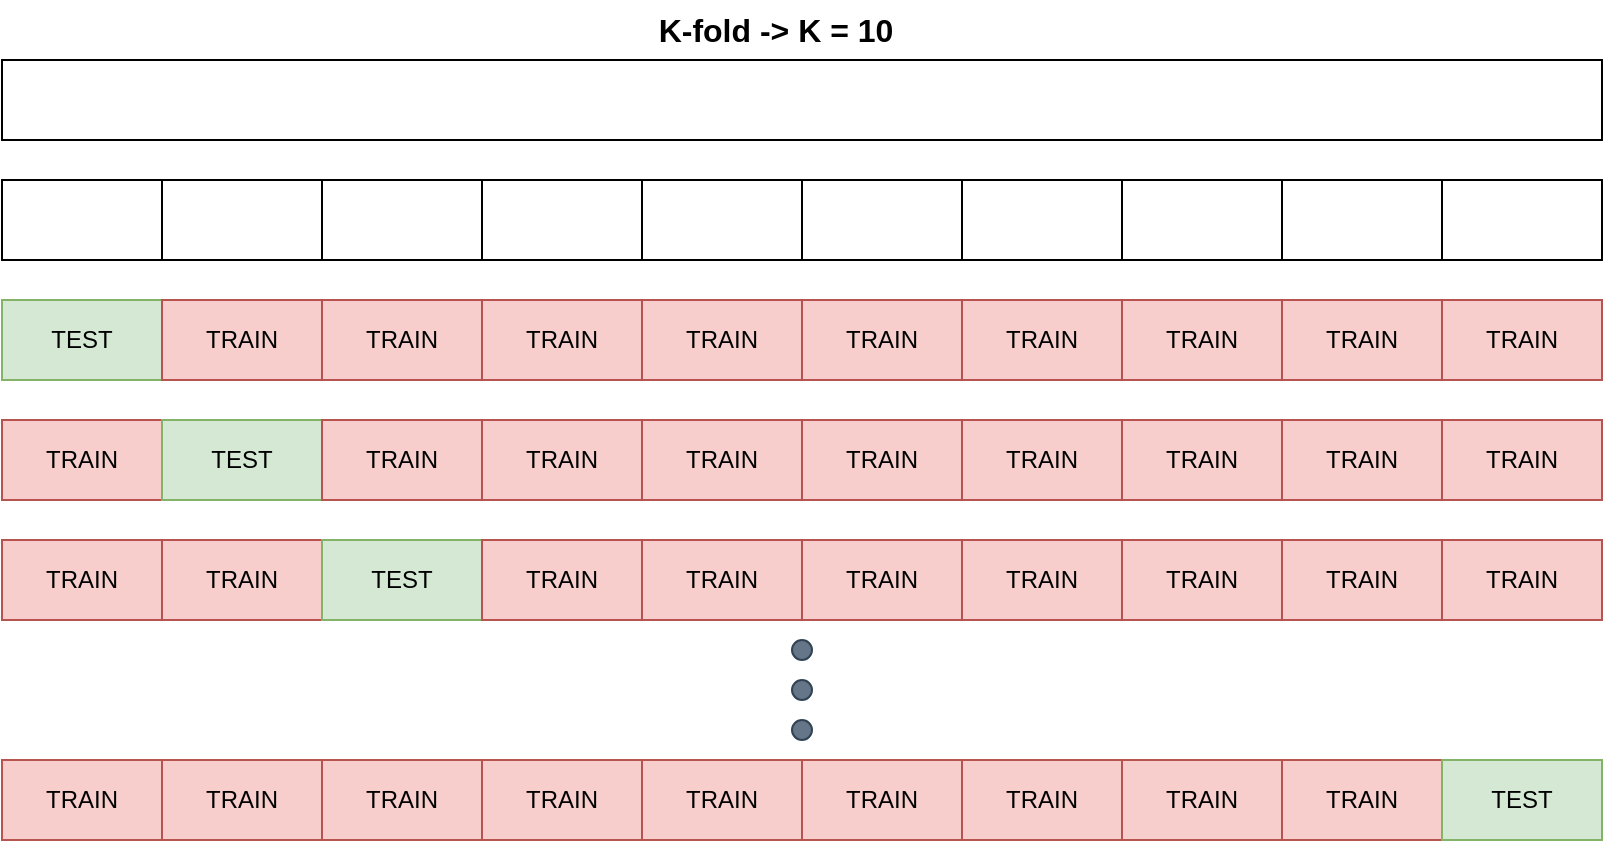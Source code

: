 <mxfile version="12.1.0" type="device" pages="1"><diagram id="VNdpkroTFzhcLnkVyXHT" name="Page-1"><mxGraphModel dx="1024" dy="578" grid="1" gridSize="10" guides="1" tooltips="1" connect="1" arrows="1" fold="1" page="1" pageScale="1" pageWidth="827" pageHeight="1169" math="0" shadow="0"><root><mxCell id="0"/><mxCell id="1" parent="0"/><mxCell id="XhAjQ45FfqQZJfDM410L-13" value="" style="rounded=0;whiteSpace=wrap;html=1;" vertex="1" parent="1"><mxGeometry x="13" y="40" width="800" height="40" as="geometry"/></mxCell><mxCell id="XhAjQ45FfqQZJfDM410L-14" value="" style="rounded=0;whiteSpace=wrap;html=1;" vertex="1" parent="1"><mxGeometry x="13" y="100" width="80" height="40" as="geometry"/></mxCell><mxCell id="XhAjQ45FfqQZJfDM410L-15" value="" style="rounded=0;whiteSpace=wrap;html=1;" vertex="1" parent="1"><mxGeometry x="93" y="100" width="80" height="40" as="geometry"/></mxCell><mxCell id="XhAjQ45FfqQZJfDM410L-16" value="" style="rounded=0;whiteSpace=wrap;html=1;" vertex="1" parent="1"><mxGeometry x="173" y="100" width="80" height="40" as="geometry"/></mxCell><mxCell id="XhAjQ45FfqQZJfDM410L-17" value="" style="rounded=0;whiteSpace=wrap;html=1;" vertex="1" parent="1"><mxGeometry x="253" y="100" width="80" height="40" as="geometry"/></mxCell><mxCell id="XhAjQ45FfqQZJfDM410L-18" value="" style="rounded=0;whiteSpace=wrap;html=1;" vertex="1" parent="1"><mxGeometry x="333" y="100" width="80" height="40" as="geometry"/></mxCell><mxCell id="XhAjQ45FfqQZJfDM410L-19" value="" style="rounded=0;whiteSpace=wrap;html=1;" vertex="1" parent="1"><mxGeometry x="413" y="100" width="80" height="40" as="geometry"/></mxCell><mxCell id="XhAjQ45FfqQZJfDM410L-20" value="" style="rounded=0;whiteSpace=wrap;html=1;" vertex="1" parent="1"><mxGeometry x="493" y="100" width="80" height="40" as="geometry"/></mxCell><mxCell id="XhAjQ45FfqQZJfDM410L-21" value="" style="rounded=0;whiteSpace=wrap;html=1;" vertex="1" parent="1"><mxGeometry x="573" y="100" width="80" height="40" as="geometry"/></mxCell><mxCell id="XhAjQ45FfqQZJfDM410L-22" value="" style="rounded=0;whiteSpace=wrap;html=1;" vertex="1" parent="1"><mxGeometry x="653" y="100" width="80" height="40" as="geometry"/></mxCell><mxCell id="XhAjQ45FfqQZJfDM410L-23" value="" style="rounded=0;whiteSpace=wrap;html=1;" vertex="1" parent="1"><mxGeometry x="733" y="100" width="80" height="40" as="geometry"/></mxCell><mxCell id="XhAjQ45FfqQZJfDM410L-24" value="K-fold -&amp;gt; K = 10" style="text;html=1;strokeColor=none;fillColor=none;align=center;verticalAlign=middle;whiteSpace=wrap;rounded=0;fontStyle=1;fontSize=16;" vertex="1" parent="1"><mxGeometry x="340" y="10" width="120" height="30" as="geometry"/></mxCell><mxCell id="XhAjQ45FfqQZJfDM410L-25" value="TEST" style="rounded=0;whiteSpace=wrap;html=1;fillColor=#d5e8d4;strokeColor=#82b366;" vertex="1" parent="1"><mxGeometry x="13" y="160" width="80" height="40" as="geometry"/></mxCell><mxCell id="XhAjQ45FfqQZJfDM410L-26" value="TRAIN" style="rounded=0;whiteSpace=wrap;html=1;fillColor=#f8cecc;strokeColor=#b85450;" vertex="1" parent="1"><mxGeometry x="93" y="160" width="80" height="40" as="geometry"/></mxCell><mxCell id="XhAjQ45FfqQZJfDM410L-27" value="TRAIN" style="rounded=0;whiteSpace=wrap;html=1;fillColor=#f8cecc;strokeColor=#b85450;" vertex="1" parent="1"><mxGeometry x="173" y="160" width="80" height="40" as="geometry"/></mxCell><mxCell id="XhAjQ45FfqQZJfDM410L-28" value="TRAIN" style="rounded=0;whiteSpace=wrap;html=1;fillColor=#f8cecc;strokeColor=#b85450;" vertex="1" parent="1"><mxGeometry x="253" y="160" width="80" height="40" as="geometry"/></mxCell><mxCell id="XhAjQ45FfqQZJfDM410L-29" value="TRAIN" style="rounded=0;whiteSpace=wrap;html=1;fillColor=#f8cecc;strokeColor=#b85450;" vertex="1" parent="1"><mxGeometry x="333" y="160" width="80" height="40" as="geometry"/></mxCell><mxCell id="XhAjQ45FfqQZJfDM410L-30" value="TRAIN" style="rounded=0;whiteSpace=wrap;html=1;fillColor=#f8cecc;strokeColor=#b85450;" vertex="1" parent="1"><mxGeometry x="413" y="160" width="80" height="40" as="geometry"/></mxCell><mxCell id="XhAjQ45FfqQZJfDM410L-31" value="TRAIN" style="rounded=0;whiteSpace=wrap;html=1;fillColor=#f8cecc;strokeColor=#b85450;" vertex="1" parent="1"><mxGeometry x="493" y="160" width="80" height="40" as="geometry"/></mxCell><mxCell id="XhAjQ45FfqQZJfDM410L-32" value="TRAIN" style="rounded=0;whiteSpace=wrap;html=1;fillColor=#f8cecc;strokeColor=#b85450;" vertex="1" parent="1"><mxGeometry x="573" y="160" width="80" height="40" as="geometry"/></mxCell><mxCell id="XhAjQ45FfqQZJfDM410L-33" value="TRAIN" style="rounded=0;whiteSpace=wrap;html=1;fillColor=#f8cecc;strokeColor=#b85450;" vertex="1" parent="1"><mxGeometry x="653" y="160" width="80" height="40" as="geometry"/></mxCell><mxCell id="XhAjQ45FfqQZJfDM410L-34" value="TRAIN" style="rounded=0;whiteSpace=wrap;html=1;fillColor=#f8cecc;strokeColor=#b85450;" vertex="1" parent="1"><mxGeometry x="733" y="160" width="80" height="40" as="geometry"/></mxCell><mxCell id="XhAjQ45FfqQZJfDM410L-35" value="TRAIN" style="rounded=0;whiteSpace=wrap;html=1;fillColor=#f8cecc;strokeColor=#b85450;" vertex="1" parent="1"><mxGeometry x="13" y="220" width="80" height="40" as="geometry"/></mxCell><mxCell id="XhAjQ45FfqQZJfDM410L-36" value="TEST" style="rounded=0;whiteSpace=wrap;html=1;fillColor=#d5e8d4;strokeColor=#82b366;" vertex="1" parent="1"><mxGeometry x="93" y="220" width="80" height="40" as="geometry"/></mxCell><mxCell id="XhAjQ45FfqQZJfDM410L-37" value="TRAIN" style="rounded=0;whiteSpace=wrap;html=1;fillColor=#f8cecc;strokeColor=#b85450;" vertex="1" parent="1"><mxGeometry x="173" y="220" width="80" height="40" as="geometry"/></mxCell><mxCell id="XhAjQ45FfqQZJfDM410L-38" value="TRAIN" style="rounded=0;whiteSpace=wrap;html=1;fillColor=#f8cecc;strokeColor=#b85450;" vertex="1" parent="1"><mxGeometry x="253" y="220" width="80" height="40" as="geometry"/></mxCell><mxCell id="XhAjQ45FfqQZJfDM410L-39" value="TRAIN" style="rounded=0;whiteSpace=wrap;html=1;fillColor=#f8cecc;strokeColor=#b85450;" vertex="1" parent="1"><mxGeometry x="333" y="220" width="80" height="40" as="geometry"/></mxCell><mxCell id="XhAjQ45FfqQZJfDM410L-40" value="TRAIN" style="rounded=0;whiteSpace=wrap;html=1;fillColor=#f8cecc;strokeColor=#b85450;" vertex="1" parent="1"><mxGeometry x="413" y="220" width="80" height="40" as="geometry"/></mxCell><mxCell id="XhAjQ45FfqQZJfDM410L-41" value="TRAIN" style="rounded=0;whiteSpace=wrap;html=1;fillColor=#f8cecc;strokeColor=#b85450;" vertex="1" parent="1"><mxGeometry x="493" y="220" width="80" height="40" as="geometry"/></mxCell><mxCell id="XhAjQ45FfqQZJfDM410L-42" value="TRAIN" style="rounded=0;whiteSpace=wrap;html=1;fillColor=#f8cecc;strokeColor=#b85450;" vertex="1" parent="1"><mxGeometry x="573" y="220" width="80" height="40" as="geometry"/></mxCell><mxCell id="XhAjQ45FfqQZJfDM410L-43" value="TRAIN" style="rounded=0;whiteSpace=wrap;html=1;fillColor=#f8cecc;strokeColor=#b85450;" vertex="1" parent="1"><mxGeometry x="653" y="220" width="80" height="40" as="geometry"/></mxCell><mxCell id="XhAjQ45FfqQZJfDM410L-44" value="TRAIN" style="rounded=0;whiteSpace=wrap;html=1;fillColor=#f8cecc;strokeColor=#b85450;" vertex="1" parent="1"><mxGeometry x="733" y="220" width="80" height="40" as="geometry"/></mxCell><mxCell id="XhAjQ45FfqQZJfDM410L-45" value="TRAIN" style="rounded=0;whiteSpace=wrap;html=1;fillColor=#f8cecc;strokeColor=#b85450;" vertex="1" parent="1"><mxGeometry x="13" y="280" width="80" height="40" as="geometry"/></mxCell><mxCell id="XhAjQ45FfqQZJfDM410L-46" value="TRAIN" style="rounded=0;whiteSpace=wrap;html=1;fillColor=#f8cecc;strokeColor=#b85450;" vertex="1" parent="1"><mxGeometry x="93" y="280" width="80" height="40" as="geometry"/></mxCell><mxCell id="XhAjQ45FfqQZJfDM410L-47" value="TEST" style="rounded=0;whiteSpace=wrap;html=1;fillColor=#d5e8d4;strokeColor=#82b366;" vertex="1" parent="1"><mxGeometry x="173" y="280" width="80" height="40" as="geometry"/></mxCell><mxCell id="XhAjQ45FfqQZJfDM410L-48" value="TRAIN" style="rounded=0;whiteSpace=wrap;html=1;fillColor=#f8cecc;strokeColor=#b85450;" vertex="1" parent="1"><mxGeometry x="253" y="280" width="80" height="40" as="geometry"/></mxCell><mxCell id="XhAjQ45FfqQZJfDM410L-49" value="TRAIN" style="rounded=0;whiteSpace=wrap;html=1;fillColor=#f8cecc;strokeColor=#b85450;" vertex="1" parent="1"><mxGeometry x="333" y="280" width="80" height="40" as="geometry"/></mxCell><mxCell id="XhAjQ45FfqQZJfDM410L-50" value="TRAIN" style="rounded=0;whiteSpace=wrap;html=1;fillColor=#f8cecc;strokeColor=#b85450;" vertex="1" parent="1"><mxGeometry x="413" y="280" width="80" height="40" as="geometry"/></mxCell><mxCell id="XhAjQ45FfqQZJfDM410L-51" value="TRAIN" style="rounded=0;whiteSpace=wrap;html=1;fillColor=#f8cecc;strokeColor=#b85450;" vertex="1" parent="1"><mxGeometry x="493" y="280" width="80" height="40" as="geometry"/></mxCell><mxCell id="XhAjQ45FfqQZJfDM410L-52" value="TRAIN" style="rounded=0;whiteSpace=wrap;html=1;fillColor=#f8cecc;strokeColor=#b85450;" vertex="1" parent="1"><mxGeometry x="573" y="280" width="80" height="40" as="geometry"/></mxCell><mxCell id="XhAjQ45FfqQZJfDM410L-53" value="TRAIN" style="rounded=0;whiteSpace=wrap;html=1;fillColor=#f8cecc;strokeColor=#b85450;" vertex="1" parent="1"><mxGeometry x="653" y="280" width="80" height="40" as="geometry"/></mxCell><mxCell id="XhAjQ45FfqQZJfDM410L-54" value="TRAIN" style="rounded=0;whiteSpace=wrap;html=1;fillColor=#f8cecc;strokeColor=#b85450;" vertex="1" parent="1"><mxGeometry x="733" y="280" width="80" height="40" as="geometry"/></mxCell><mxCell id="XhAjQ45FfqQZJfDM410L-55" value="" style="ellipse;whiteSpace=wrap;html=1;aspect=fixed;fontSize=16;fillColor=#647687;strokeColor=#314354;fontColor=#ffffff;" vertex="1" parent="1"><mxGeometry x="408" y="330" width="10" height="10" as="geometry"/></mxCell><mxCell id="XhAjQ45FfqQZJfDM410L-56" value="" style="ellipse;whiteSpace=wrap;html=1;aspect=fixed;fontSize=16;fillColor=#647687;strokeColor=#314354;fontColor=#ffffff;" vertex="1" parent="1"><mxGeometry x="408" y="350" width="10" height="10" as="geometry"/></mxCell><mxCell id="XhAjQ45FfqQZJfDM410L-57" value="" style="ellipse;whiteSpace=wrap;html=1;aspect=fixed;fontSize=16;fillColor=#647687;strokeColor=#314354;fontColor=#ffffff;" vertex="1" parent="1"><mxGeometry x="408" y="370" width="10" height="10" as="geometry"/></mxCell><mxCell id="XhAjQ45FfqQZJfDM410L-58" value="TRAIN" style="rounded=0;whiteSpace=wrap;html=1;fillColor=#f8cecc;strokeColor=#b85450;" vertex="1" parent="1"><mxGeometry x="13" y="390" width="80" height="40" as="geometry"/></mxCell><mxCell id="XhAjQ45FfqQZJfDM410L-59" value="TRAIN" style="rounded=0;whiteSpace=wrap;html=1;fillColor=#f8cecc;strokeColor=#b85450;" vertex="1" parent="1"><mxGeometry x="93" y="390" width="80" height="40" as="geometry"/></mxCell><mxCell id="XhAjQ45FfqQZJfDM410L-60" value="TRAIN" style="rounded=0;whiteSpace=wrap;html=1;fillColor=#f8cecc;strokeColor=#b85450;" vertex="1" parent="1"><mxGeometry x="173" y="390" width="80" height="40" as="geometry"/></mxCell><mxCell id="XhAjQ45FfqQZJfDM410L-61" value="TRAIN" style="rounded=0;whiteSpace=wrap;html=1;fillColor=#f8cecc;strokeColor=#b85450;" vertex="1" parent="1"><mxGeometry x="253" y="390" width="80" height="40" as="geometry"/></mxCell><mxCell id="XhAjQ45FfqQZJfDM410L-62" value="TRAIN" style="rounded=0;whiteSpace=wrap;html=1;fillColor=#f8cecc;strokeColor=#b85450;" vertex="1" parent="1"><mxGeometry x="333" y="390" width="80" height="40" as="geometry"/></mxCell><mxCell id="XhAjQ45FfqQZJfDM410L-63" value="TRAIN" style="rounded=0;whiteSpace=wrap;html=1;fillColor=#f8cecc;strokeColor=#b85450;" vertex="1" parent="1"><mxGeometry x="413" y="390" width="80" height="40" as="geometry"/></mxCell><mxCell id="XhAjQ45FfqQZJfDM410L-64" value="TRAIN" style="rounded=0;whiteSpace=wrap;html=1;fillColor=#f8cecc;strokeColor=#b85450;" vertex="1" parent="1"><mxGeometry x="493" y="390" width="80" height="40" as="geometry"/></mxCell><mxCell id="XhAjQ45FfqQZJfDM410L-65" value="TRAIN" style="rounded=0;whiteSpace=wrap;html=1;fillColor=#f8cecc;strokeColor=#b85450;" vertex="1" parent="1"><mxGeometry x="573" y="390" width="80" height="40" as="geometry"/></mxCell><mxCell id="XhAjQ45FfqQZJfDM410L-66" value="TRAIN" style="rounded=0;whiteSpace=wrap;html=1;fillColor=#f8cecc;strokeColor=#b85450;" vertex="1" parent="1"><mxGeometry x="653" y="390" width="80" height="40" as="geometry"/></mxCell><mxCell id="XhAjQ45FfqQZJfDM410L-67" value="TEST" style="rounded=0;whiteSpace=wrap;html=1;fillColor=#d5e8d4;strokeColor=#82b366;" vertex="1" parent="1"><mxGeometry x="733" y="390" width="80" height="40" as="geometry"/></mxCell></root></mxGraphModel></diagram></mxfile>